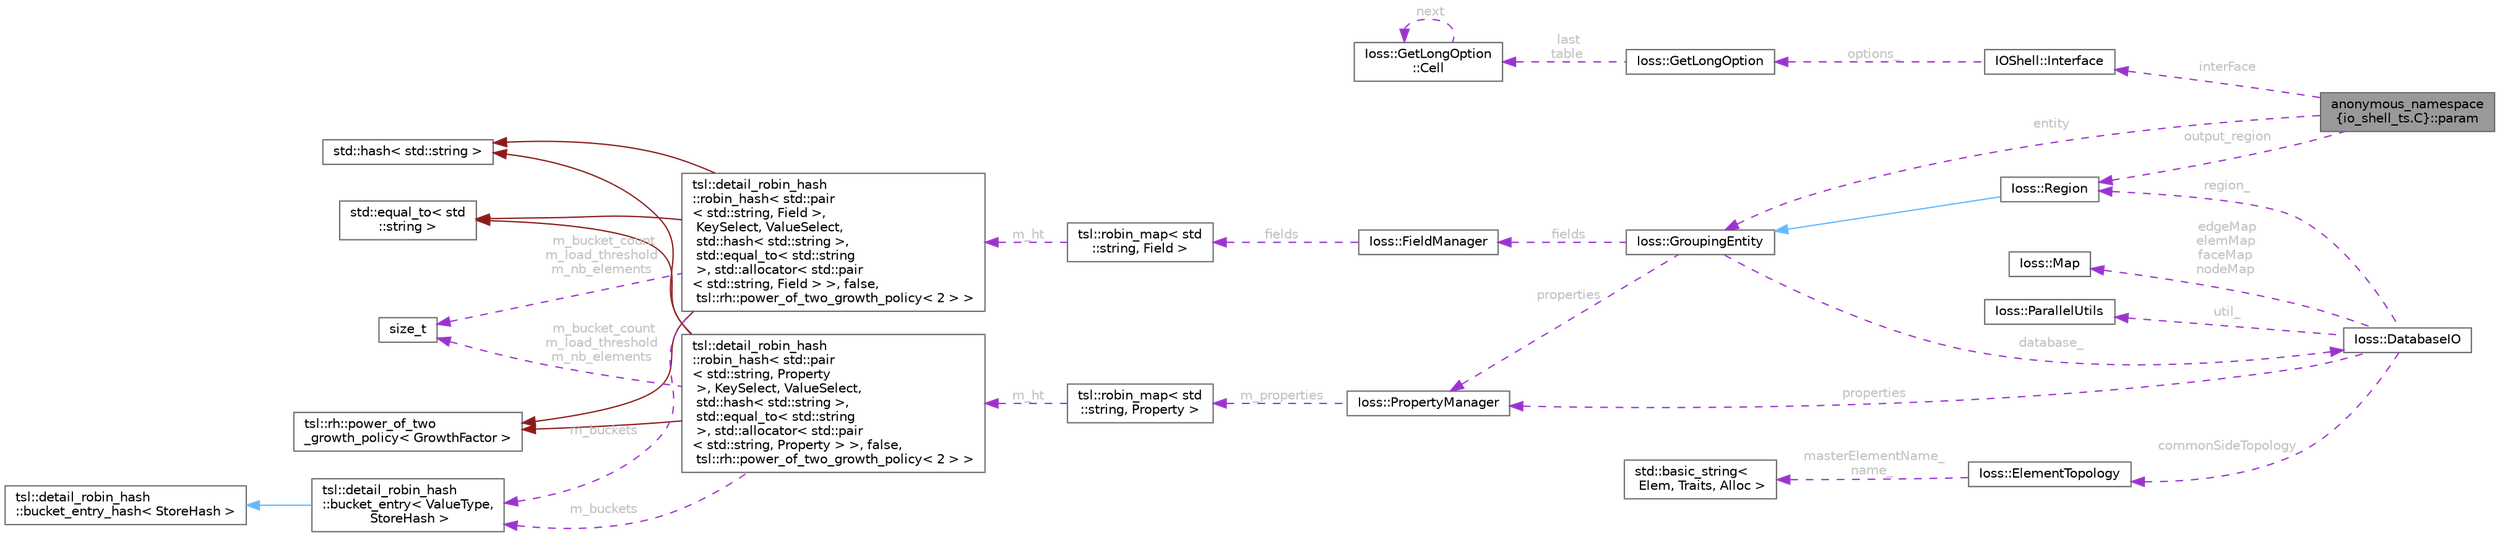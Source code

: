 digraph "anonymous_namespace{io_shell_ts.C}::param"
{
 // INTERACTIVE_SVG=YES
 // LATEX_PDF_SIZE
  bgcolor="transparent";
  edge [fontname=Helvetica,fontsize=10,labelfontname=Helvetica,labelfontsize=10];
  node [fontname=Helvetica,fontsize=10,shape=box,height=0.2,width=0.4];
  rankdir="LR";
  Node1 [id="Node000001",label="anonymous_namespace\l\{io_shell_ts.C\}::param",height=0.2,width=0.4,color="gray40", fillcolor="grey60", style="filled", fontcolor="black",tooltip=" "];
  Node2 -> Node1 [id="edge1_Node000001_Node000002",dir="back",color="darkorchid3",style="dashed",tooltip=" ",label=" entity",fontcolor="grey" ];
  Node2 [id="Node000002",label="Ioss::GroupingEntity",height=0.2,width=0.4,color="gray40", fillcolor="white", style="filled",URL="$classIoss_1_1GroupingEntity.html",tooltip="Base class for all 'grouping' entities. The following derived classes are typical:"];
  Node3 -> Node2 [id="edge2_Node000002_Node000003",dir="back",color="darkorchid3",style="dashed",tooltip=" ",label=" properties",fontcolor="grey" ];
  Node3 [id="Node000003",label="Ioss::PropertyManager",height=0.2,width=0.4,color="gray40", fillcolor="white", style="filled",URL="$classIoss_1_1PropertyManager.html",tooltip="A collection of Ioss::Property objects."];
  Node4 -> Node3 [id="edge3_Node000003_Node000004",dir="back",color="darkorchid3",style="dashed",tooltip=" ",label=" m_properties",fontcolor="grey" ];
  Node4 [id="Node000004",label="tsl::robin_map\< std\l::string, Property \>",height=0.2,width=0.4,color="gray40", fillcolor="white", style="filled",URL="$classtsl_1_1robin__map.html",tooltip=" "];
  Node5 -> Node4 [id="edge4_Node000004_Node000005",dir="back",color="darkorchid3",style="dashed",tooltip=" ",label=" m_ht",fontcolor="grey" ];
  Node5 [id="Node000005",label="tsl::detail_robin_hash\l::robin_hash\< std::pair\l\< std::string, Property\l \>, KeySelect, ValueSelect,\l std::hash\< std::string \>,\l std::equal_to\< std::string\l \>, std::allocator\< std::pair\l\< std::string, Property \> \>, false,\l tsl::rh::power_of_two_growth_policy\< 2 \> \>",height=0.2,width=0.4,color="gray40", fillcolor="white", style="filled",URL="$classtsl_1_1detail__robin__hash_1_1robin__hash.html",tooltip=" "];
  Node6 -> Node5 [id="edge5_Node000005_Node000006",dir="back",color="firebrick4",style="solid",tooltip=" "];
  Node6 [id="Node000006",label="std::hash\< std::string \>",height=0.2,width=0.4,color="gray40", fillcolor="white", style="filled",tooltip=" "];
  Node7 -> Node5 [id="edge6_Node000005_Node000007",dir="back",color="firebrick4",style="solid",tooltip=" "];
  Node7 [id="Node000007",label="std::equal_to\< std\l::string \>",height=0.2,width=0.4,color="gray40", fillcolor="white", style="filled",tooltip=" "];
  Node8 -> Node5 [id="edge7_Node000005_Node000008",dir="back",color="firebrick4",style="solid",tooltip=" "];
  Node8 [id="Node000008",label="tsl::rh::power_of_two\l_growth_policy\< GrowthFactor \>",height=0.2,width=0.4,color="gray40", fillcolor="white", style="filled",URL="$classtsl_1_1rh_1_1power__of__two__growth__policy.html",tooltip=" "];
  Node9 -> Node5 [id="edge8_Node000005_Node000009",dir="back",color="darkorchid3",style="dashed",tooltip=" ",label=" m_buckets",fontcolor="grey" ];
  Node9 [id="Node000009",label="tsl::detail_robin_hash\l::bucket_entry\< ValueType,\l StoreHash \>",height=0.2,width=0.4,color="gray40", fillcolor="white", style="filled",URL="$classtsl_1_1detail__robin__hash_1_1bucket__entry.html",tooltip=" "];
  Node10 -> Node9 [id="edge9_Node000009_Node000010",dir="back",color="steelblue1",style="solid",tooltip=" "];
  Node10 [id="Node000010",label="tsl::detail_robin_hash\l::bucket_entry_hash\< StoreHash \>",height=0.2,width=0.4,color="gray40", fillcolor="white", style="filled",URL="$classtsl_1_1detail__robin__hash_1_1bucket__entry__hash.html",tooltip=" "];
  Node11 -> Node5 [id="edge10_Node000005_Node000011",dir="back",color="darkorchid3",style="dashed",tooltip=" ",label=" m_bucket_count\nm_load_threshold\nm_nb_elements",fontcolor="grey" ];
  Node11 [id="Node000011",label="size_t",height=0.2,width=0.4,color="gray40", fillcolor="white", style="filled",tooltip=" "];
  Node12 -> Node2 [id="edge11_Node000002_Node000012",dir="back",color="darkorchid3",style="dashed",tooltip=" ",label=" fields",fontcolor="grey" ];
  Node12 [id="Node000012",label="Ioss::FieldManager",height=0.2,width=0.4,color="gray40", fillcolor="white", style="filled",URL="$classIoss_1_1FieldManager.html",tooltip="A collection of Ioss::Field objects."];
  Node13 -> Node12 [id="edge12_Node000012_Node000013",dir="back",color="darkorchid3",style="dashed",tooltip=" ",label=" fields",fontcolor="grey" ];
  Node13 [id="Node000013",label="tsl::robin_map\< std\l::string, Field \>",height=0.2,width=0.4,color="gray40", fillcolor="white", style="filled",URL="$classtsl_1_1robin__map.html",tooltip=" "];
  Node14 -> Node13 [id="edge13_Node000013_Node000014",dir="back",color="darkorchid3",style="dashed",tooltip=" ",label=" m_ht",fontcolor="grey" ];
  Node14 [id="Node000014",label="tsl::detail_robin_hash\l::robin_hash\< std::pair\l\< std::string, Field \>,\l KeySelect, ValueSelect,\l std::hash\< std::string \>,\l std::equal_to\< std::string\l \>, std::allocator\< std::pair\l\< std::string, Field \> \>, false,\l tsl::rh::power_of_two_growth_policy\< 2 \> \>",height=0.2,width=0.4,color="gray40", fillcolor="white", style="filled",URL="$classtsl_1_1detail__robin__hash_1_1robin__hash.html",tooltip=" "];
  Node6 -> Node14 [id="edge14_Node000014_Node000006",dir="back",color="firebrick4",style="solid",tooltip=" "];
  Node7 -> Node14 [id="edge15_Node000014_Node000007",dir="back",color="firebrick4",style="solid",tooltip=" "];
  Node8 -> Node14 [id="edge16_Node000014_Node000008",dir="back",color="firebrick4",style="solid",tooltip=" "];
  Node9 -> Node14 [id="edge17_Node000014_Node000009",dir="back",color="darkorchid3",style="dashed",tooltip=" ",label=" m_buckets",fontcolor="grey" ];
  Node11 -> Node14 [id="edge18_Node000014_Node000011",dir="back",color="darkorchid3",style="dashed",tooltip=" ",label=" m_bucket_count\nm_load_threshold\nm_nb_elements",fontcolor="grey" ];
  Node15 -> Node2 [id="edge19_Node000002_Node000015",dir="back",color="darkorchid3",style="dashed",tooltip=" ",label=" database_",fontcolor="grey" ];
  Node15 [id="Node000015",label="Ioss::DatabaseIO",height=0.2,width=0.4,color="gray40", fillcolor="white", style="filled",URL="$classIoss_1_1DatabaseIO.html",tooltip="An input or output Database."];
  Node3 -> Node15 [id="edge20_Node000015_Node000003",dir="back",color="darkorchid3",style="dashed",tooltip=" ",label=" properties",fontcolor="grey" ];
  Node16 -> Node15 [id="edge21_Node000015_Node000016",dir="back",color="darkorchid3",style="dashed",tooltip=" ",label=" commonSideTopology",fontcolor="grey" ];
  Node16 [id="Node000016",label="Ioss::ElementTopology",height=0.2,width=0.4,color="gray40", fillcolor="white", style="filled",URL="$classIoss_1_1ElementTopology.html",tooltip="Represents an element topology."];
  Node17 -> Node16 [id="edge22_Node000016_Node000017",dir="back",color="darkorchid3",style="dashed",tooltip=" ",label=" masterElementName_\nname_",fontcolor="grey" ];
  Node17 [id="Node000017",label="std::basic_string\<\l Elem, Traits, Alloc \>",height=0.2,width=0.4,color="gray40", fillcolor="white", style="filled",URL="$classstd_1_1basic__string.html",tooltip=" "];
  Node18 -> Node15 [id="edge23_Node000015_Node000018",dir="back",color="darkorchid3",style="dashed",tooltip=" ",label=" edgeMap\nelemMap\nfaceMap\nnodeMap",fontcolor="grey" ];
  Node18 [id="Node000018",label="Ioss::Map",height=0.2,width=0.4,color="gray40", fillcolor="white", style="filled",URL="$classIoss_1_1Map.html",tooltip=" "];
  Node19 -> Node15 [id="edge24_Node000015_Node000019",dir="back",color="darkorchid3",style="dashed",tooltip=" ",label=" util_",fontcolor="grey" ];
  Node19 [id="Node000019",label="Ioss::ParallelUtils",height=0.2,width=0.4,color="gray40", fillcolor="white", style="filled",URL="$classIoss_1_1ParallelUtils.html",tooltip=" "];
  Node20 -> Node15 [id="edge25_Node000015_Node000020",dir="back",color="darkorchid3",style="dashed",tooltip=" ",label=" region_",fontcolor="grey" ];
  Node20 [id="Node000020",label="Ioss::Region",height=0.2,width=0.4,color="gray40", fillcolor="white", style="filled",URL="$classIoss_1_1Region.html",tooltip="A grouping entity that contains other grouping entities."];
  Node2 -> Node20 [id="edge26_Node000020_Node000002",dir="back",color="steelblue1",style="solid",tooltip=" "];
  Node20 -> Node1 [id="edge27_Node000001_Node000020",dir="back",color="darkorchid3",style="dashed",tooltip=" ",label=" output_region",fontcolor="grey" ];
  Node21 -> Node1 [id="edge28_Node000001_Node000021",dir="back",color="darkorchid3",style="dashed",tooltip=" ",label=" interFace",fontcolor="grey" ];
  Node21 [id="Node000021",label="IOShell::Interface",height=0.2,width=0.4,color="gray40", fillcolor="white", style="filled",URL="$classIOShell_1_1Interface.html",tooltip=" "];
  Node22 -> Node21 [id="edge29_Node000021_Node000022",dir="back",color="darkorchid3",style="dashed",tooltip=" ",label=" options_",fontcolor="grey" ];
  Node22 [id="Node000022",label="Ioss::GetLongOption",height=0.2,width=0.4,color="gray40", fillcolor="white", style="filled",URL="$classIoss_1_1GetLongOption.html",tooltip="A database of program command line and environment variable options and methods for manipulating them..."];
  Node23 -> Node22 [id="edge30_Node000022_Node000023",dir="back",color="darkorchid3",style="dashed",tooltip=" ",label=" last\ntable",fontcolor="grey" ];
  Node23 [id="Node000023",label="Ioss::GetLongOption\l::Cell",height=0.2,width=0.4,color="gray40", fillcolor="white", style="filled",URL="$structIoss_1_1GetLongOption_1_1Cell.html",tooltip=" "];
  Node23 -> Node23 [id="edge31_Node000023_Node000023",dir="back",color="darkorchid3",style="dashed",tooltip=" ",label=" next",fontcolor="grey" ];
}
